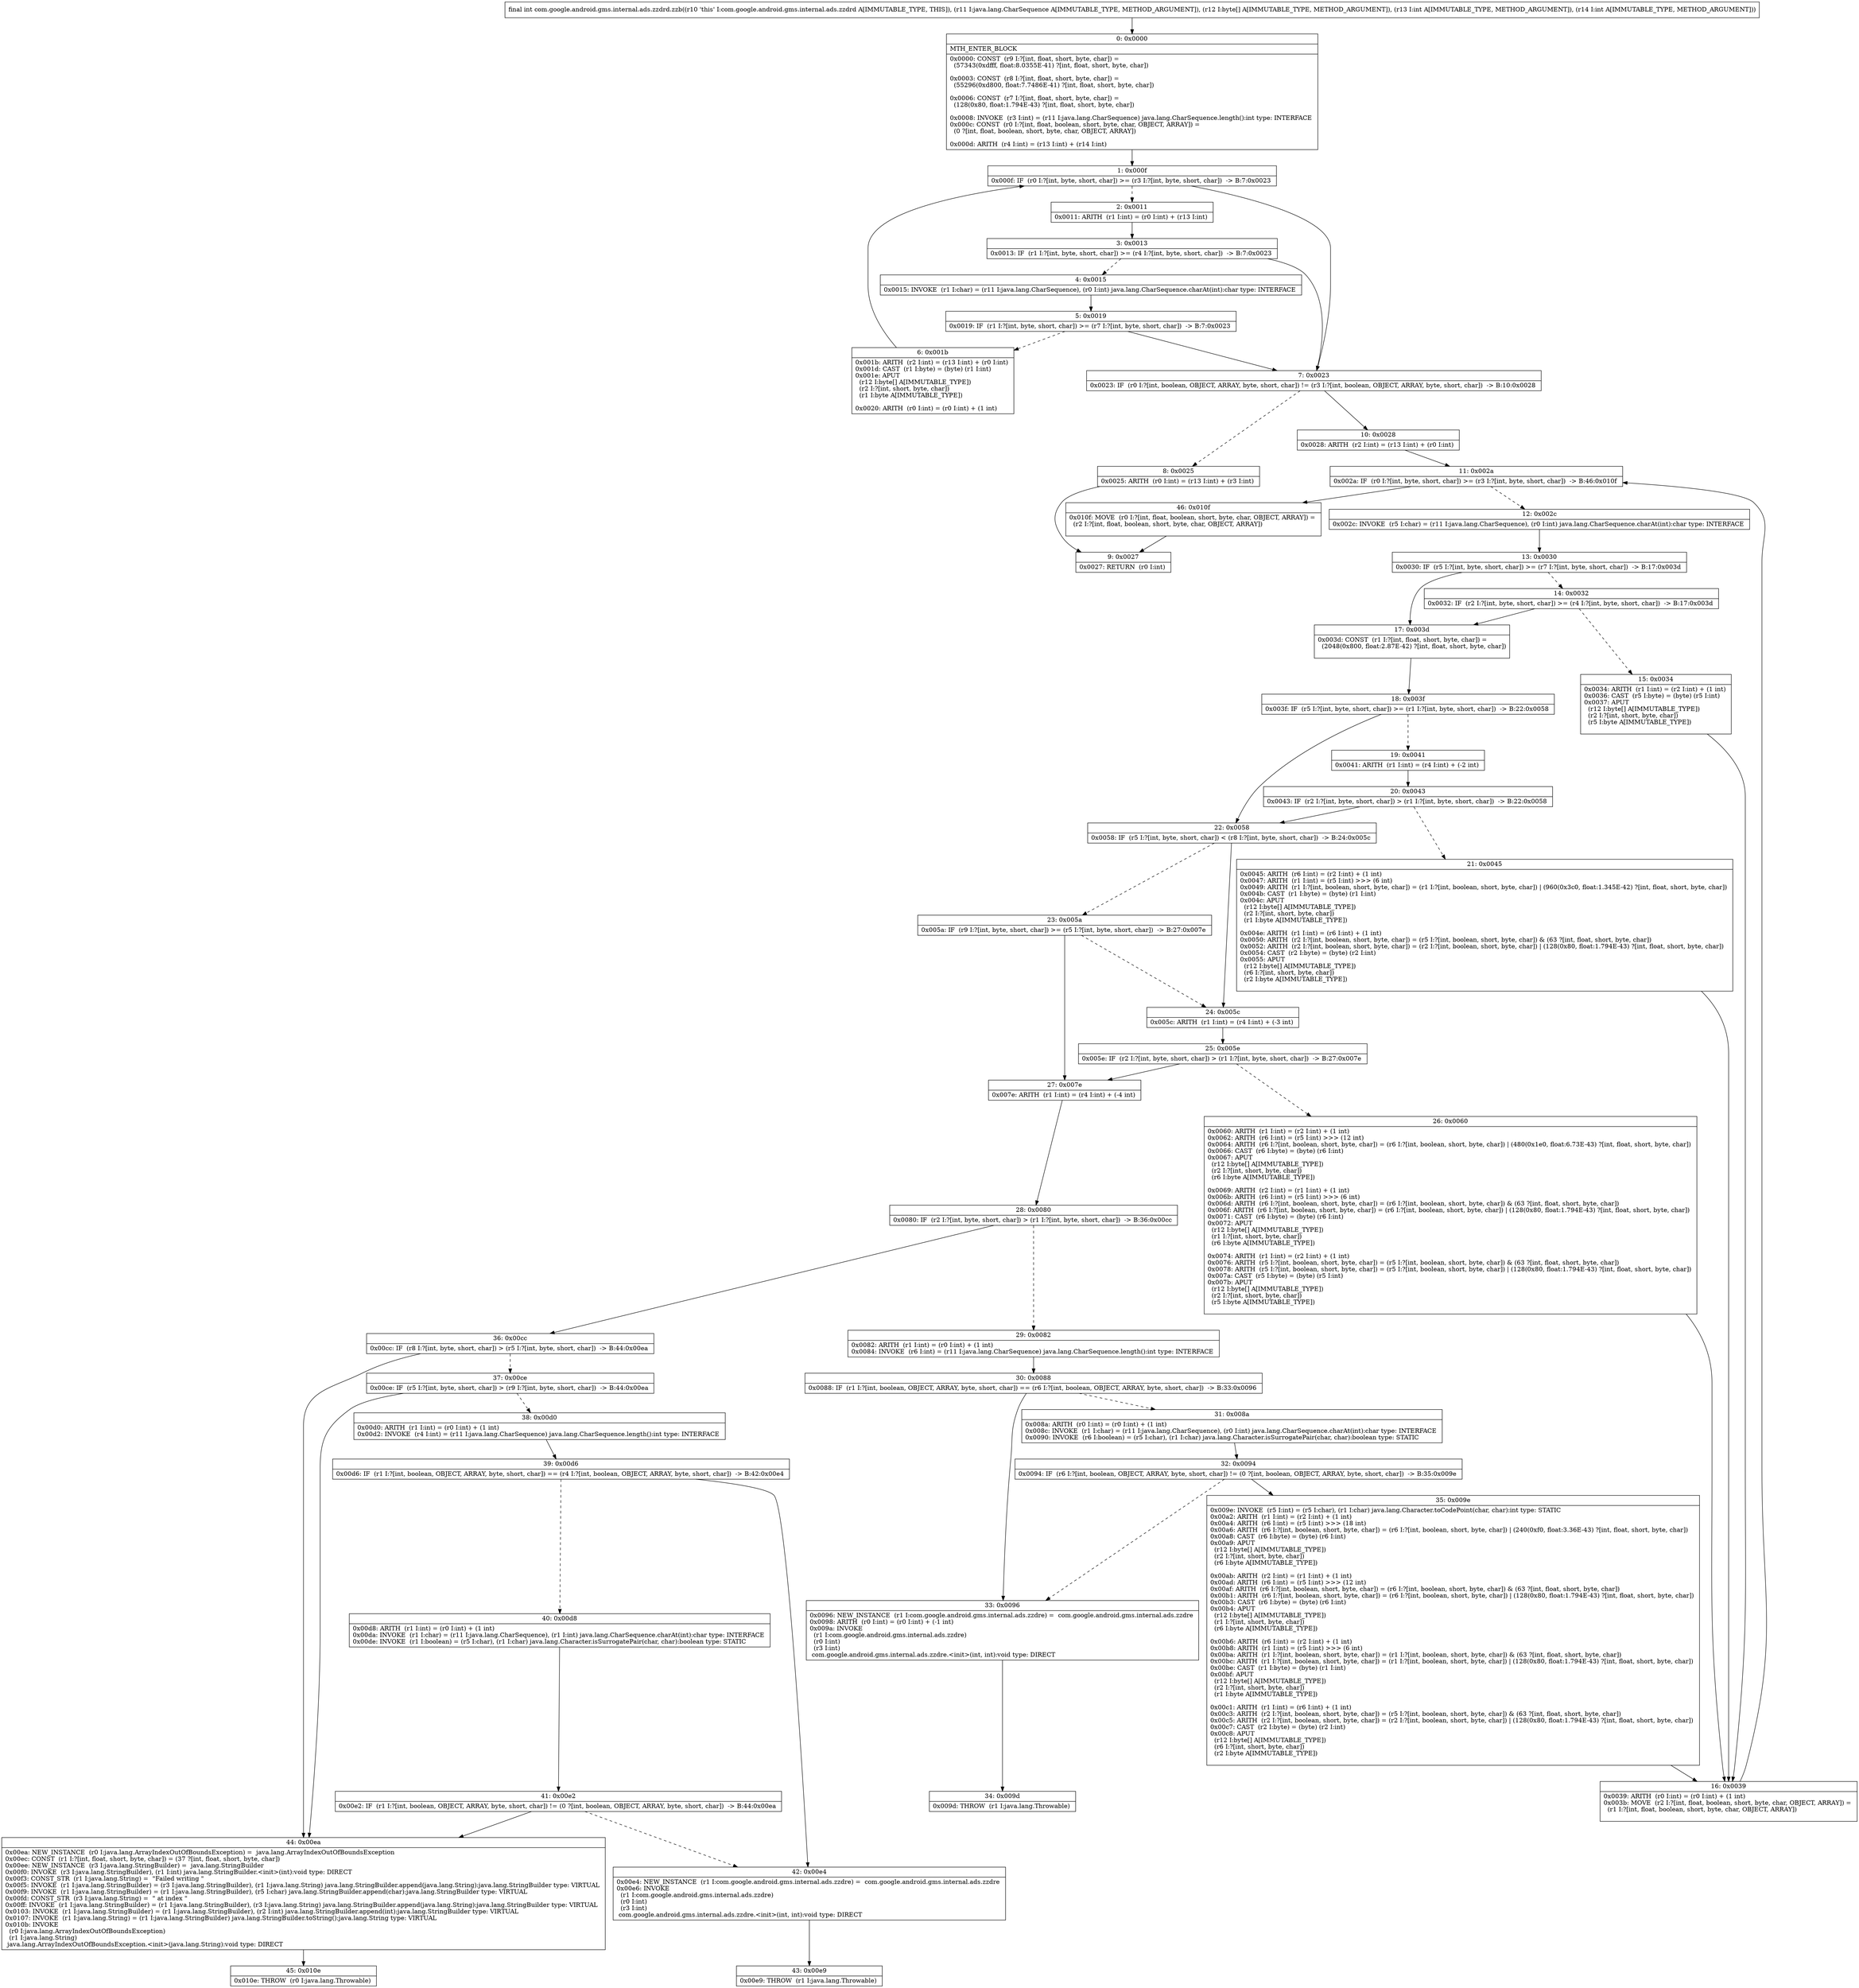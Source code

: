 digraph "CFG forcom.google.android.gms.internal.ads.zzdrd.zzb(Ljava\/lang\/CharSequence;[BII)I" {
Node_0 [shape=record,label="{0\:\ 0x0000|MTH_ENTER_BLOCK\l|0x0000: CONST  (r9 I:?[int, float, short, byte, char]) = \l  (57343(0xdfff, float:8.0355E\-41) ?[int, float, short, byte, char])\l \l0x0003: CONST  (r8 I:?[int, float, short, byte, char]) = \l  (55296(0xd800, float:7.7486E\-41) ?[int, float, short, byte, char])\l \l0x0006: CONST  (r7 I:?[int, float, short, byte, char]) = \l  (128(0x80, float:1.794E\-43) ?[int, float, short, byte, char])\l \l0x0008: INVOKE  (r3 I:int) = (r11 I:java.lang.CharSequence) java.lang.CharSequence.length():int type: INTERFACE \l0x000c: CONST  (r0 I:?[int, float, boolean, short, byte, char, OBJECT, ARRAY]) = \l  (0 ?[int, float, boolean, short, byte, char, OBJECT, ARRAY])\l \l0x000d: ARITH  (r4 I:int) = (r13 I:int) + (r14 I:int) \l}"];
Node_1 [shape=record,label="{1\:\ 0x000f|0x000f: IF  (r0 I:?[int, byte, short, char]) \>= (r3 I:?[int, byte, short, char])  \-\> B:7:0x0023 \l}"];
Node_2 [shape=record,label="{2\:\ 0x0011|0x0011: ARITH  (r1 I:int) = (r0 I:int) + (r13 I:int) \l}"];
Node_3 [shape=record,label="{3\:\ 0x0013|0x0013: IF  (r1 I:?[int, byte, short, char]) \>= (r4 I:?[int, byte, short, char])  \-\> B:7:0x0023 \l}"];
Node_4 [shape=record,label="{4\:\ 0x0015|0x0015: INVOKE  (r1 I:char) = (r11 I:java.lang.CharSequence), (r0 I:int) java.lang.CharSequence.charAt(int):char type: INTERFACE \l}"];
Node_5 [shape=record,label="{5\:\ 0x0019|0x0019: IF  (r1 I:?[int, byte, short, char]) \>= (r7 I:?[int, byte, short, char])  \-\> B:7:0x0023 \l}"];
Node_6 [shape=record,label="{6\:\ 0x001b|0x001b: ARITH  (r2 I:int) = (r13 I:int) + (r0 I:int) \l0x001d: CAST  (r1 I:byte) = (byte) (r1 I:int) \l0x001e: APUT  \l  (r12 I:byte[] A[IMMUTABLE_TYPE])\l  (r2 I:?[int, short, byte, char])\l  (r1 I:byte A[IMMUTABLE_TYPE])\l \l0x0020: ARITH  (r0 I:int) = (r0 I:int) + (1 int) \l}"];
Node_7 [shape=record,label="{7\:\ 0x0023|0x0023: IF  (r0 I:?[int, boolean, OBJECT, ARRAY, byte, short, char]) != (r3 I:?[int, boolean, OBJECT, ARRAY, byte, short, char])  \-\> B:10:0x0028 \l}"];
Node_8 [shape=record,label="{8\:\ 0x0025|0x0025: ARITH  (r0 I:int) = (r13 I:int) + (r3 I:int) \l}"];
Node_9 [shape=record,label="{9\:\ 0x0027|0x0027: RETURN  (r0 I:int) \l}"];
Node_10 [shape=record,label="{10\:\ 0x0028|0x0028: ARITH  (r2 I:int) = (r13 I:int) + (r0 I:int) \l}"];
Node_11 [shape=record,label="{11\:\ 0x002a|0x002a: IF  (r0 I:?[int, byte, short, char]) \>= (r3 I:?[int, byte, short, char])  \-\> B:46:0x010f \l}"];
Node_12 [shape=record,label="{12\:\ 0x002c|0x002c: INVOKE  (r5 I:char) = (r11 I:java.lang.CharSequence), (r0 I:int) java.lang.CharSequence.charAt(int):char type: INTERFACE \l}"];
Node_13 [shape=record,label="{13\:\ 0x0030|0x0030: IF  (r5 I:?[int, byte, short, char]) \>= (r7 I:?[int, byte, short, char])  \-\> B:17:0x003d \l}"];
Node_14 [shape=record,label="{14\:\ 0x0032|0x0032: IF  (r2 I:?[int, byte, short, char]) \>= (r4 I:?[int, byte, short, char])  \-\> B:17:0x003d \l}"];
Node_15 [shape=record,label="{15\:\ 0x0034|0x0034: ARITH  (r1 I:int) = (r2 I:int) + (1 int) \l0x0036: CAST  (r5 I:byte) = (byte) (r5 I:int) \l0x0037: APUT  \l  (r12 I:byte[] A[IMMUTABLE_TYPE])\l  (r2 I:?[int, short, byte, char])\l  (r5 I:byte A[IMMUTABLE_TYPE])\l \l}"];
Node_16 [shape=record,label="{16\:\ 0x0039|0x0039: ARITH  (r0 I:int) = (r0 I:int) + (1 int) \l0x003b: MOVE  (r2 I:?[int, float, boolean, short, byte, char, OBJECT, ARRAY]) = \l  (r1 I:?[int, float, boolean, short, byte, char, OBJECT, ARRAY])\l \l}"];
Node_17 [shape=record,label="{17\:\ 0x003d|0x003d: CONST  (r1 I:?[int, float, short, byte, char]) = \l  (2048(0x800, float:2.87E\-42) ?[int, float, short, byte, char])\l \l}"];
Node_18 [shape=record,label="{18\:\ 0x003f|0x003f: IF  (r5 I:?[int, byte, short, char]) \>= (r1 I:?[int, byte, short, char])  \-\> B:22:0x0058 \l}"];
Node_19 [shape=record,label="{19\:\ 0x0041|0x0041: ARITH  (r1 I:int) = (r4 I:int) + (\-2 int) \l}"];
Node_20 [shape=record,label="{20\:\ 0x0043|0x0043: IF  (r2 I:?[int, byte, short, char]) \> (r1 I:?[int, byte, short, char])  \-\> B:22:0x0058 \l}"];
Node_21 [shape=record,label="{21\:\ 0x0045|0x0045: ARITH  (r6 I:int) = (r2 I:int) + (1 int) \l0x0047: ARITH  (r1 I:int) = (r5 I:int) \>\>\> (6 int) \l0x0049: ARITH  (r1 I:?[int, boolean, short, byte, char]) = (r1 I:?[int, boolean, short, byte, char]) \| (960(0x3c0, float:1.345E\-42) ?[int, float, short, byte, char]) \l0x004b: CAST  (r1 I:byte) = (byte) (r1 I:int) \l0x004c: APUT  \l  (r12 I:byte[] A[IMMUTABLE_TYPE])\l  (r2 I:?[int, short, byte, char])\l  (r1 I:byte A[IMMUTABLE_TYPE])\l \l0x004e: ARITH  (r1 I:int) = (r6 I:int) + (1 int) \l0x0050: ARITH  (r2 I:?[int, boolean, short, byte, char]) = (r5 I:?[int, boolean, short, byte, char]) & (63 ?[int, float, short, byte, char]) \l0x0052: ARITH  (r2 I:?[int, boolean, short, byte, char]) = (r2 I:?[int, boolean, short, byte, char]) \| (128(0x80, float:1.794E\-43) ?[int, float, short, byte, char]) \l0x0054: CAST  (r2 I:byte) = (byte) (r2 I:int) \l0x0055: APUT  \l  (r12 I:byte[] A[IMMUTABLE_TYPE])\l  (r6 I:?[int, short, byte, char])\l  (r2 I:byte A[IMMUTABLE_TYPE])\l \l}"];
Node_22 [shape=record,label="{22\:\ 0x0058|0x0058: IF  (r5 I:?[int, byte, short, char]) \< (r8 I:?[int, byte, short, char])  \-\> B:24:0x005c \l}"];
Node_23 [shape=record,label="{23\:\ 0x005a|0x005a: IF  (r9 I:?[int, byte, short, char]) \>= (r5 I:?[int, byte, short, char])  \-\> B:27:0x007e \l}"];
Node_24 [shape=record,label="{24\:\ 0x005c|0x005c: ARITH  (r1 I:int) = (r4 I:int) + (\-3 int) \l}"];
Node_25 [shape=record,label="{25\:\ 0x005e|0x005e: IF  (r2 I:?[int, byte, short, char]) \> (r1 I:?[int, byte, short, char])  \-\> B:27:0x007e \l}"];
Node_26 [shape=record,label="{26\:\ 0x0060|0x0060: ARITH  (r1 I:int) = (r2 I:int) + (1 int) \l0x0062: ARITH  (r6 I:int) = (r5 I:int) \>\>\> (12 int) \l0x0064: ARITH  (r6 I:?[int, boolean, short, byte, char]) = (r6 I:?[int, boolean, short, byte, char]) \| (480(0x1e0, float:6.73E\-43) ?[int, float, short, byte, char]) \l0x0066: CAST  (r6 I:byte) = (byte) (r6 I:int) \l0x0067: APUT  \l  (r12 I:byte[] A[IMMUTABLE_TYPE])\l  (r2 I:?[int, short, byte, char])\l  (r6 I:byte A[IMMUTABLE_TYPE])\l \l0x0069: ARITH  (r2 I:int) = (r1 I:int) + (1 int) \l0x006b: ARITH  (r6 I:int) = (r5 I:int) \>\>\> (6 int) \l0x006d: ARITH  (r6 I:?[int, boolean, short, byte, char]) = (r6 I:?[int, boolean, short, byte, char]) & (63 ?[int, float, short, byte, char]) \l0x006f: ARITH  (r6 I:?[int, boolean, short, byte, char]) = (r6 I:?[int, boolean, short, byte, char]) \| (128(0x80, float:1.794E\-43) ?[int, float, short, byte, char]) \l0x0071: CAST  (r6 I:byte) = (byte) (r6 I:int) \l0x0072: APUT  \l  (r12 I:byte[] A[IMMUTABLE_TYPE])\l  (r1 I:?[int, short, byte, char])\l  (r6 I:byte A[IMMUTABLE_TYPE])\l \l0x0074: ARITH  (r1 I:int) = (r2 I:int) + (1 int) \l0x0076: ARITH  (r5 I:?[int, boolean, short, byte, char]) = (r5 I:?[int, boolean, short, byte, char]) & (63 ?[int, float, short, byte, char]) \l0x0078: ARITH  (r5 I:?[int, boolean, short, byte, char]) = (r5 I:?[int, boolean, short, byte, char]) \| (128(0x80, float:1.794E\-43) ?[int, float, short, byte, char]) \l0x007a: CAST  (r5 I:byte) = (byte) (r5 I:int) \l0x007b: APUT  \l  (r12 I:byte[] A[IMMUTABLE_TYPE])\l  (r2 I:?[int, short, byte, char])\l  (r5 I:byte A[IMMUTABLE_TYPE])\l \l}"];
Node_27 [shape=record,label="{27\:\ 0x007e|0x007e: ARITH  (r1 I:int) = (r4 I:int) + (\-4 int) \l}"];
Node_28 [shape=record,label="{28\:\ 0x0080|0x0080: IF  (r2 I:?[int, byte, short, char]) \> (r1 I:?[int, byte, short, char])  \-\> B:36:0x00cc \l}"];
Node_29 [shape=record,label="{29\:\ 0x0082|0x0082: ARITH  (r1 I:int) = (r0 I:int) + (1 int) \l0x0084: INVOKE  (r6 I:int) = (r11 I:java.lang.CharSequence) java.lang.CharSequence.length():int type: INTERFACE \l}"];
Node_30 [shape=record,label="{30\:\ 0x0088|0x0088: IF  (r1 I:?[int, boolean, OBJECT, ARRAY, byte, short, char]) == (r6 I:?[int, boolean, OBJECT, ARRAY, byte, short, char])  \-\> B:33:0x0096 \l}"];
Node_31 [shape=record,label="{31\:\ 0x008a|0x008a: ARITH  (r0 I:int) = (r0 I:int) + (1 int) \l0x008c: INVOKE  (r1 I:char) = (r11 I:java.lang.CharSequence), (r0 I:int) java.lang.CharSequence.charAt(int):char type: INTERFACE \l0x0090: INVOKE  (r6 I:boolean) = (r5 I:char), (r1 I:char) java.lang.Character.isSurrogatePair(char, char):boolean type: STATIC \l}"];
Node_32 [shape=record,label="{32\:\ 0x0094|0x0094: IF  (r6 I:?[int, boolean, OBJECT, ARRAY, byte, short, char]) != (0 ?[int, boolean, OBJECT, ARRAY, byte, short, char])  \-\> B:35:0x009e \l}"];
Node_33 [shape=record,label="{33\:\ 0x0096|0x0096: NEW_INSTANCE  (r1 I:com.google.android.gms.internal.ads.zzdre) =  com.google.android.gms.internal.ads.zzdre \l0x0098: ARITH  (r0 I:int) = (r0 I:int) + (\-1 int) \l0x009a: INVOKE  \l  (r1 I:com.google.android.gms.internal.ads.zzdre)\l  (r0 I:int)\l  (r3 I:int)\l com.google.android.gms.internal.ads.zzdre.\<init\>(int, int):void type: DIRECT \l}"];
Node_34 [shape=record,label="{34\:\ 0x009d|0x009d: THROW  (r1 I:java.lang.Throwable) \l}"];
Node_35 [shape=record,label="{35\:\ 0x009e|0x009e: INVOKE  (r5 I:int) = (r5 I:char), (r1 I:char) java.lang.Character.toCodePoint(char, char):int type: STATIC \l0x00a2: ARITH  (r1 I:int) = (r2 I:int) + (1 int) \l0x00a4: ARITH  (r6 I:int) = (r5 I:int) \>\>\> (18 int) \l0x00a6: ARITH  (r6 I:?[int, boolean, short, byte, char]) = (r6 I:?[int, boolean, short, byte, char]) \| (240(0xf0, float:3.36E\-43) ?[int, float, short, byte, char]) \l0x00a8: CAST  (r6 I:byte) = (byte) (r6 I:int) \l0x00a9: APUT  \l  (r12 I:byte[] A[IMMUTABLE_TYPE])\l  (r2 I:?[int, short, byte, char])\l  (r6 I:byte A[IMMUTABLE_TYPE])\l \l0x00ab: ARITH  (r2 I:int) = (r1 I:int) + (1 int) \l0x00ad: ARITH  (r6 I:int) = (r5 I:int) \>\>\> (12 int) \l0x00af: ARITH  (r6 I:?[int, boolean, short, byte, char]) = (r6 I:?[int, boolean, short, byte, char]) & (63 ?[int, float, short, byte, char]) \l0x00b1: ARITH  (r6 I:?[int, boolean, short, byte, char]) = (r6 I:?[int, boolean, short, byte, char]) \| (128(0x80, float:1.794E\-43) ?[int, float, short, byte, char]) \l0x00b3: CAST  (r6 I:byte) = (byte) (r6 I:int) \l0x00b4: APUT  \l  (r12 I:byte[] A[IMMUTABLE_TYPE])\l  (r1 I:?[int, short, byte, char])\l  (r6 I:byte A[IMMUTABLE_TYPE])\l \l0x00b6: ARITH  (r6 I:int) = (r2 I:int) + (1 int) \l0x00b8: ARITH  (r1 I:int) = (r5 I:int) \>\>\> (6 int) \l0x00ba: ARITH  (r1 I:?[int, boolean, short, byte, char]) = (r1 I:?[int, boolean, short, byte, char]) & (63 ?[int, float, short, byte, char]) \l0x00bc: ARITH  (r1 I:?[int, boolean, short, byte, char]) = (r1 I:?[int, boolean, short, byte, char]) \| (128(0x80, float:1.794E\-43) ?[int, float, short, byte, char]) \l0x00be: CAST  (r1 I:byte) = (byte) (r1 I:int) \l0x00bf: APUT  \l  (r12 I:byte[] A[IMMUTABLE_TYPE])\l  (r2 I:?[int, short, byte, char])\l  (r1 I:byte A[IMMUTABLE_TYPE])\l \l0x00c1: ARITH  (r1 I:int) = (r6 I:int) + (1 int) \l0x00c3: ARITH  (r2 I:?[int, boolean, short, byte, char]) = (r5 I:?[int, boolean, short, byte, char]) & (63 ?[int, float, short, byte, char]) \l0x00c5: ARITH  (r2 I:?[int, boolean, short, byte, char]) = (r2 I:?[int, boolean, short, byte, char]) \| (128(0x80, float:1.794E\-43) ?[int, float, short, byte, char]) \l0x00c7: CAST  (r2 I:byte) = (byte) (r2 I:int) \l0x00c8: APUT  \l  (r12 I:byte[] A[IMMUTABLE_TYPE])\l  (r6 I:?[int, short, byte, char])\l  (r2 I:byte A[IMMUTABLE_TYPE])\l \l}"];
Node_36 [shape=record,label="{36\:\ 0x00cc|0x00cc: IF  (r8 I:?[int, byte, short, char]) \> (r5 I:?[int, byte, short, char])  \-\> B:44:0x00ea \l}"];
Node_37 [shape=record,label="{37\:\ 0x00ce|0x00ce: IF  (r5 I:?[int, byte, short, char]) \> (r9 I:?[int, byte, short, char])  \-\> B:44:0x00ea \l}"];
Node_38 [shape=record,label="{38\:\ 0x00d0|0x00d0: ARITH  (r1 I:int) = (r0 I:int) + (1 int) \l0x00d2: INVOKE  (r4 I:int) = (r11 I:java.lang.CharSequence) java.lang.CharSequence.length():int type: INTERFACE \l}"];
Node_39 [shape=record,label="{39\:\ 0x00d6|0x00d6: IF  (r1 I:?[int, boolean, OBJECT, ARRAY, byte, short, char]) == (r4 I:?[int, boolean, OBJECT, ARRAY, byte, short, char])  \-\> B:42:0x00e4 \l}"];
Node_40 [shape=record,label="{40\:\ 0x00d8|0x00d8: ARITH  (r1 I:int) = (r0 I:int) + (1 int) \l0x00da: INVOKE  (r1 I:char) = (r11 I:java.lang.CharSequence), (r1 I:int) java.lang.CharSequence.charAt(int):char type: INTERFACE \l0x00de: INVOKE  (r1 I:boolean) = (r5 I:char), (r1 I:char) java.lang.Character.isSurrogatePair(char, char):boolean type: STATIC \l}"];
Node_41 [shape=record,label="{41\:\ 0x00e2|0x00e2: IF  (r1 I:?[int, boolean, OBJECT, ARRAY, byte, short, char]) != (0 ?[int, boolean, OBJECT, ARRAY, byte, short, char])  \-\> B:44:0x00ea \l}"];
Node_42 [shape=record,label="{42\:\ 0x00e4|0x00e4: NEW_INSTANCE  (r1 I:com.google.android.gms.internal.ads.zzdre) =  com.google.android.gms.internal.ads.zzdre \l0x00e6: INVOKE  \l  (r1 I:com.google.android.gms.internal.ads.zzdre)\l  (r0 I:int)\l  (r3 I:int)\l com.google.android.gms.internal.ads.zzdre.\<init\>(int, int):void type: DIRECT \l}"];
Node_43 [shape=record,label="{43\:\ 0x00e9|0x00e9: THROW  (r1 I:java.lang.Throwable) \l}"];
Node_44 [shape=record,label="{44\:\ 0x00ea|0x00ea: NEW_INSTANCE  (r0 I:java.lang.ArrayIndexOutOfBoundsException) =  java.lang.ArrayIndexOutOfBoundsException \l0x00ec: CONST  (r1 I:?[int, float, short, byte, char]) = (37 ?[int, float, short, byte, char]) \l0x00ee: NEW_INSTANCE  (r3 I:java.lang.StringBuilder) =  java.lang.StringBuilder \l0x00f0: INVOKE  (r3 I:java.lang.StringBuilder), (r1 I:int) java.lang.StringBuilder.\<init\>(int):void type: DIRECT \l0x00f3: CONST_STR  (r1 I:java.lang.String) =  \"Failed writing \" \l0x00f5: INVOKE  (r1 I:java.lang.StringBuilder) = (r3 I:java.lang.StringBuilder), (r1 I:java.lang.String) java.lang.StringBuilder.append(java.lang.String):java.lang.StringBuilder type: VIRTUAL \l0x00f9: INVOKE  (r1 I:java.lang.StringBuilder) = (r1 I:java.lang.StringBuilder), (r5 I:char) java.lang.StringBuilder.append(char):java.lang.StringBuilder type: VIRTUAL \l0x00fd: CONST_STR  (r3 I:java.lang.String) =  \" at index \" \l0x00ff: INVOKE  (r1 I:java.lang.StringBuilder) = (r1 I:java.lang.StringBuilder), (r3 I:java.lang.String) java.lang.StringBuilder.append(java.lang.String):java.lang.StringBuilder type: VIRTUAL \l0x0103: INVOKE  (r1 I:java.lang.StringBuilder) = (r1 I:java.lang.StringBuilder), (r2 I:int) java.lang.StringBuilder.append(int):java.lang.StringBuilder type: VIRTUAL \l0x0107: INVOKE  (r1 I:java.lang.String) = (r1 I:java.lang.StringBuilder) java.lang.StringBuilder.toString():java.lang.String type: VIRTUAL \l0x010b: INVOKE  \l  (r0 I:java.lang.ArrayIndexOutOfBoundsException)\l  (r1 I:java.lang.String)\l java.lang.ArrayIndexOutOfBoundsException.\<init\>(java.lang.String):void type: DIRECT \l}"];
Node_45 [shape=record,label="{45\:\ 0x010e|0x010e: THROW  (r0 I:java.lang.Throwable) \l}"];
Node_46 [shape=record,label="{46\:\ 0x010f|0x010f: MOVE  (r0 I:?[int, float, boolean, short, byte, char, OBJECT, ARRAY]) = \l  (r2 I:?[int, float, boolean, short, byte, char, OBJECT, ARRAY])\l \l}"];
MethodNode[shape=record,label="{final int com.google.android.gms.internal.ads.zzdrd.zzb((r10 'this' I:com.google.android.gms.internal.ads.zzdrd A[IMMUTABLE_TYPE, THIS]), (r11 I:java.lang.CharSequence A[IMMUTABLE_TYPE, METHOD_ARGUMENT]), (r12 I:byte[] A[IMMUTABLE_TYPE, METHOD_ARGUMENT]), (r13 I:int A[IMMUTABLE_TYPE, METHOD_ARGUMENT]), (r14 I:int A[IMMUTABLE_TYPE, METHOD_ARGUMENT])) }"];
MethodNode -> Node_0;
Node_0 -> Node_1;
Node_1 -> Node_2[style=dashed];
Node_1 -> Node_7;
Node_2 -> Node_3;
Node_3 -> Node_4[style=dashed];
Node_3 -> Node_7;
Node_4 -> Node_5;
Node_5 -> Node_6[style=dashed];
Node_5 -> Node_7;
Node_6 -> Node_1;
Node_7 -> Node_8[style=dashed];
Node_7 -> Node_10;
Node_8 -> Node_9;
Node_10 -> Node_11;
Node_11 -> Node_12[style=dashed];
Node_11 -> Node_46;
Node_12 -> Node_13;
Node_13 -> Node_14[style=dashed];
Node_13 -> Node_17;
Node_14 -> Node_15[style=dashed];
Node_14 -> Node_17;
Node_15 -> Node_16;
Node_16 -> Node_11;
Node_17 -> Node_18;
Node_18 -> Node_19[style=dashed];
Node_18 -> Node_22;
Node_19 -> Node_20;
Node_20 -> Node_21[style=dashed];
Node_20 -> Node_22;
Node_21 -> Node_16;
Node_22 -> Node_23[style=dashed];
Node_22 -> Node_24;
Node_23 -> Node_24[style=dashed];
Node_23 -> Node_27;
Node_24 -> Node_25;
Node_25 -> Node_26[style=dashed];
Node_25 -> Node_27;
Node_26 -> Node_16;
Node_27 -> Node_28;
Node_28 -> Node_29[style=dashed];
Node_28 -> Node_36;
Node_29 -> Node_30;
Node_30 -> Node_31[style=dashed];
Node_30 -> Node_33;
Node_31 -> Node_32;
Node_32 -> Node_33[style=dashed];
Node_32 -> Node_35;
Node_33 -> Node_34;
Node_35 -> Node_16;
Node_36 -> Node_37[style=dashed];
Node_36 -> Node_44;
Node_37 -> Node_38[style=dashed];
Node_37 -> Node_44;
Node_38 -> Node_39;
Node_39 -> Node_40[style=dashed];
Node_39 -> Node_42;
Node_40 -> Node_41;
Node_41 -> Node_42[style=dashed];
Node_41 -> Node_44;
Node_42 -> Node_43;
Node_44 -> Node_45;
Node_46 -> Node_9;
}

